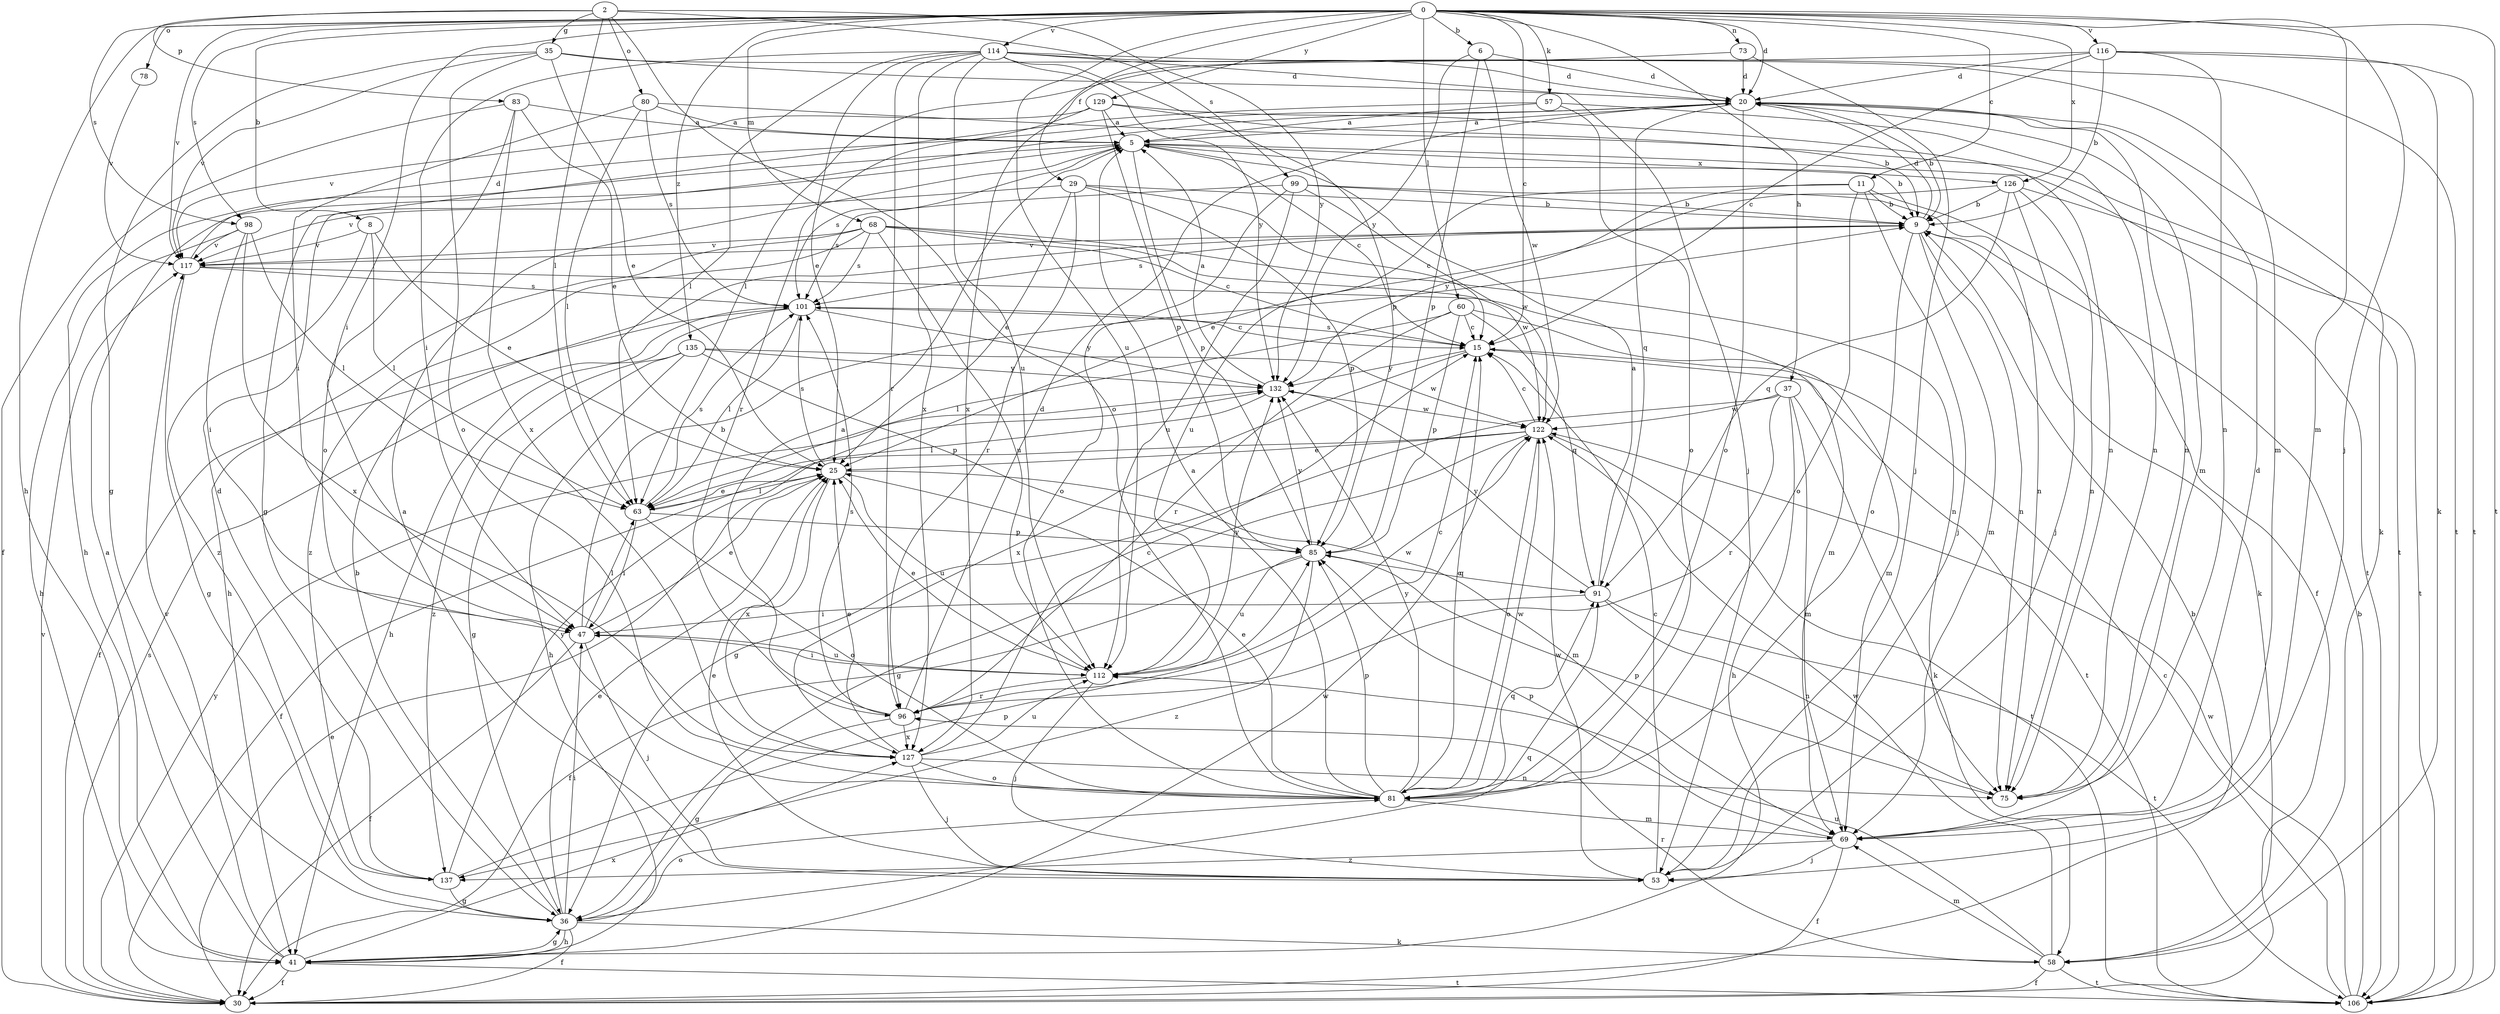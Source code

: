 strict digraph  {
0;
2;
5;
6;
8;
9;
11;
15;
20;
25;
29;
30;
35;
36;
37;
41;
47;
53;
57;
58;
60;
63;
68;
69;
73;
75;
78;
80;
81;
83;
85;
91;
96;
98;
99;
101;
106;
112;
114;
116;
117;
122;
126;
127;
129;
132;
135;
137;
0 -> 6  [label=b];
0 -> 8  [label=b];
0 -> 11  [label=c];
0 -> 15  [label=c];
0 -> 20  [label=d];
0 -> 29  [label=f];
0 -> 37  [label=h];
0 -> 41  [label=h];
0 -> 47  [label=i];
0 -> 53  [label=j];
0 -> 57  [label=k];
0 -> 60  [label=l];
0 -> 68  [label=m];
0 -> 69  [label=m];
0 -> 73  [label=n];
0 -> 78  [label=o];
0 -> 98  [label=s];
0 -> 106  [label=t];
0 -> 112  [label=u];
0 -> 114  [label=v];
0 -> 116  [label=v];
0 -> 117  [label=v];
0 -> 126  [label=x];
0 -> 129  [label=y];
0 -> 135  [label=z];
2 -> 35  [label=g];
2 -> 63  [label=l];
2 -> 80  [label=o];
2 -> 81  [label=o];
2 -> 83  [label=p];
2 -> 98  [label=s];
2 -> 99  [label=s];
2 -> 132  [label=y];
5 -> 9  [label=b];
5 -> 15  [label=c];
5 -> 41  [label=h];
5 -> 85  [label=p];
5 -> 101  [label=s];
5 -> 106  [label=t];
5 -> 126  [label=x];
6 -> 20  [label=d];
6 -> 85  [label=p];
6 -> 122  [label=w];
6 -> 132  [label=y];
8 -> 25  [label=e];
8 -> 63  [label=l];
8 -> 117  [label=v];
8 -> 137  [label=z];
9 -> 20  [label=d];
9 -> 58  [label=k];
9 -> 69  [label=m];
9 -> 75  [label=n];
9 -> 81  [label=o];
9 -> 101  [label=s];
9 -> 117  [label=v];
11 -> 9  [label=b];
11 -> 30  [label=f];
11 -> 53  [label=j];
11 -> 81  [label=o];
11 -> 112  [label=u];
11 -> 132  [label=y];
15 -> 101  [label=s];
15 -> 106  [label=t];
15 -> 127  [label=x];
15 -> 132  [label=y];
20 -> 5  [label=a];
20 -> 9  [label=b];
20 -> 58  [label=k];
20 -> 69  [label=m];
20 -> 75  [label=n];
20 -> 81  [label=o];
20 -> 91  [label=q];
25 -> 63  [label=l];
25 -> 69  [label=m];
25 -> 101  [label=s];
25 -> 112  [label=u];
25 -> 127  [label=x];
29 -> 9  [label=b];
29 -> 15  [label=c];
29 -> 25  [label=e];
29 -> 85  [label=p];
29 -> 96  [label=r];
29 -> 117  [label=v];
30 -> 9  [label=b];
30 -> 25  [label=e];
30 -> 101  [label=s];
30 -> 117  [label=v];
30 -> 132  [label=y];
35 -> 20  [label=d];
35 -> 25  [label=e];
35 -> 36  [label=g];
35 -> 69  [label=m];
35 -> 81  [label=o];
35 -> 117  [label=v];
36 -> 9  [label=b];
36 -> 25  [label=e];
36 -> 30  [label=f];
36 -> 41  [label=h];
36 -> 47  [label=i];
36 -> 58  [label=k];
36 -> 81  [label=o];
36 -> 91  [label=q];
37 -> 36  [label=g];
37 -> 41  [label=h];
37 -> 58  [label=k];
37 -> 69  [label=m];
37 -> 96  [label=r];
37 -> 122  [label=w];
41 -> 5  [label=a];
41 -> 30  [label=f];
41 -> 36  [label=g];
41 -> 106  [label=t];
41 -> 117  [label=v];
41 -> 122  [label=w];
41 -> 127  [label=x];
47 -> 9  [label=b];
47 -> 25  [label=e];
47 -> 30  [label=f];
47 -> 53  [label=j];
47 -> 63  [label=l];
47 -> 112  [label=u];
53 -> 5  [label=a];
53 -> 15  [label=c];
53 -> 25  [label=e];
53 -> 122  [label=w];
57 -> 5  [label=a];
57 -> 36  [label=g];
57 -> 75  [label=n];
57 -> 81  [label=o];
58 -> 30  [label=f];
58 -> 69  [label=m];
58 -> 96  [label=r];
58 -> 106  [label=t];
58 -> 112  [label=u];
58 -> 122  [label=w];
60 -> 15  [label=c];
60 -> 63  [label=l];
60 -> 69  [label=m];
60 -> 85  [label=p];
60 -> 91  [label=q];
60 -> 96  [label=r];
63 -> 25  [label=e];
63 -> 47  [label=i];
63 -> 81  [label=o];
63 -> 85  [label=p];
63 -> 101  [label=s];
68 -> 15  [label=c];
68 -> 41  [label=h];
68 -> 75  [label=n];
68 -> 101  [label=s];
68 -> 112  [label=u];
68 -> 117  [label=v];
68 -> 122  [label=w];
68 -> 137  [label=z];
69 -> 20  [label=d];
69 -> 30  [label=f];
69 -> 53  [label=j];
69 -> 85  [label=p];
69 -> 137  [label=z];
73 -> 20  [label=d];
73 -> 53  [label=j];
73 -> 127  [label=x];
75 -> 85  [label=p];
78 -> 117  [label=v];
80 -> 5  [label=a];
80 -> 47  [label=i];
80 -> 63  [label=l];
80 -> 101  [label=s];
80 -> 106  [label=t];
81 -> 5  [label=a];
81 -> 15  [label=c];
81 -> 25  [label=e];
81 -> 69  [label=m];
81 -> 85  [label=p];
81 -> 91  [label=q];
81 -> 122  [label=w];
81 -> 132  [label=y];
83 -> 5  [label=a];
83 -> 25  [label=e];
83 -> 30  [label=f];
83 -> 81  [label=o];
83 -> 127  [label=x];
85 -> 30  [label=f];
85 -> 91  [label=q];
85 -> 112  [label=u];
85 -> 132  [label=y];
85 -> 137  [label=z];
91 -> 5  [label=a];
91 -> 47  [label=i];
91 -> 75  [label=n];
91 -> 106  [label=t];
91 -> 132  [label=y];
96 -> 5  [label=a];
96 -> 15  [label=c];
96 -> 20  [label=d];
96 -> 36  [label=g];
96 -> 101  [label=s];
96 -> 127  [label=x];
98 -> 41  [label=h];
98 -> 47  [label=i];
98 -> 63  [label=l];
98 -> 117  [label=v];
98 -> 127  [label=x];
99 -> 9  [label=b];
99 -> 75  [label=n];
99 -> 81  [label=o];
99 -> 101  [label=s];
99 -> 112  [label=u];
99 -> 122  [label=w];
101 -> 15  [label=c];
101 -> 30  [label=f];
101 -> 41  [label=h];
101 -> 63  [label=l];
101 -> 132  [label=y];
106 -> 9  [label=b];
106 -> 15  [label=c];
106 -> 122  [label=w];
112 -> 25  [label=e];
112 -> 47  [label=i];
112 -> 53  [label=j];
112 -> 96  [label=r];
112 -> 122  [label=w];
112 -> 132  [label=y];
114 -> 20  [label=d];
114 -> 25  [label=e];
114 -> 47  [label=i];
114 -> 53  [label=j];
114 -> 63  [label=l];
114 -> 85  [label=p];
114 -> 96  [label=r];
114 -> 106  [label=t];
114 -> 112  [label=u];
114 -> 127  [label=x];
114 -> 132  [label=y];
116 -> 9  [label=b];
116 -> 15  [label=c];
116 -> 20  [label=d];
116 -> 58  [label=k];
116 -> 63  [label=l];
116 -> 75  [label=n];
116 -> 106  [label=t];
117 -> 20  [label=d];
117 -> 36  [label=g];
117 -> 69  [label=m];
117 -> 101  [label=s];
122 -> 15  [label=c];
122 -> 25  [label=e];
122 -> 30  [label=f];
122 -> 36  [label=g];
122 -> 81  [label=o];
122 -> 106  [label=t];
126 -> 9  [label=b];
126 -> 25  [label=e];
126 -> 53  [label=j];
126 -> 75  [label=n];
126 -> 91  [label=q];
126 -> 106  [label=t];
127 -> 15  [label=c];
127 -> 25  [label=e];
127 -> 53  [label=j];
127 -> 75  [label=n];
127 -> 81  [label=o];
127 -> 112  [label=u];
129 -> 5  [label=a];
129 -> 9  [label=b];
129 -> 75  [label=n];
129 -> 85  [label=p];
129 -> 96  [label=r];
129 -> 117  [label=v];
132 -> 5  [label=a];
132 -> 63  [label=l];
132 -> 122  [label=w];
135 -> 36  [label=g];
135 -> 41  [label=h];
135 -> 85  [label=p];
135 -> 122  [label=w];
135 -> 132  [label=y];
135 -> 137  [label=z];
137 -> 20  [label=d];
137 -> 36  [label=g];
137 -> 85  [label=p];
137 -> 132  [label=y];
}
